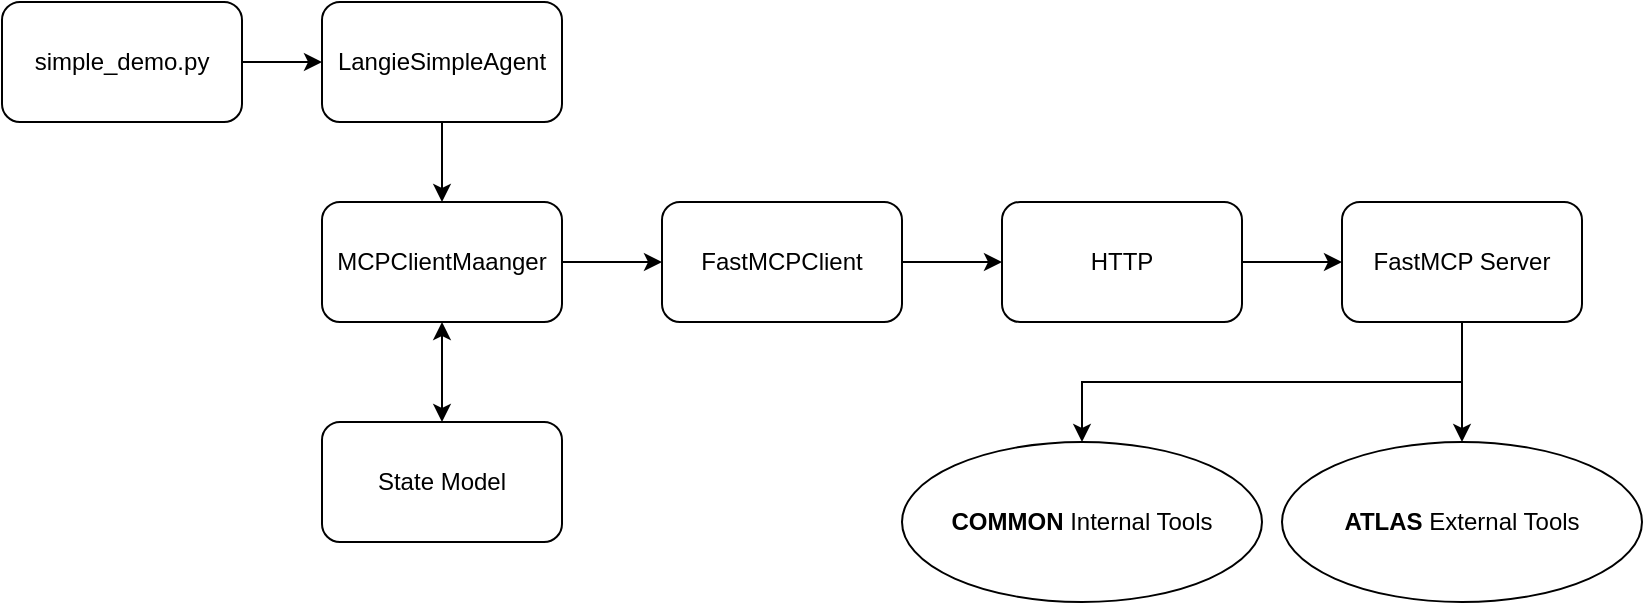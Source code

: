 <mxfile version="28.1.1">
  <diagram name="Page-1" id="TV0aQaLisHAarEsyN10_">
    <mxGraphModel dx="1048" dy="575" grid="1" gridSize="10" guides="1" tooltips="1" connect="1" arrows="1" fold="1" page="1" pageScale="1" pageWidth="850" pageHeight="1100" math="0" shadow="0">
      <root>
        <mxCell id="0" />
        <mxCell id="1" parent="0" />
        <mxCell id="g_IsIZJmFIKbilpampKu-15" style="edgeStyle=orthogonalEdgeStyle;rounded=0;orthogonalLoop=1;jettySize=auto;html=1;exitX=1;exitY=0.5;exitDx=0;exitDy=0;entryX=0;entryY=0.5;entryDx=0;entryDy=0;" edge="1" parent="1" source="g_IsIZJmFIKbilpampKu-1" target="g_IsIZJmFIKbilpampKu-2">
          <mxGeometry relative="1" as="geometry" />
        </mxCell>
        <mxCell id="g_IsIZJmFIKbilpampKu-1" value="simple_demo.py" style="rounded=1;whiteSpace=wrap;html=1;" vertex="1" parent="1">
          <mxGeometry y="120" width="120" height="60" as="geometry" />
        </mxCell>
        <mxCell id="g_IsIZJmFIKbilpampKu-16" style="edgeStyle=orthogonalEdgeStyle;rounded=0;orthogonalLoop=1;jettySize=auto;html=1;exitX=0.5;exitY=1;exitDx=0;exitDy=0;entryX=0.5;entryY=0;entryDx=0;entryDy=0;" edge="1" parent="1" source="g_IsIZJmFIKbilpampKu-2" target="g_IsIZJmFIKbilpampKu-3">
          <mxGeometry relative="1" as="geometry" />
        </mxCell>
        <mxCell id="g_IsIZJmFIKbilpampKu-2" value="LangieSimpleAgent" style="rounded=1;whiteSpace=wrap;html=1;" vertex="1" parent="1">
          <mxGeometry x="160" y="120" width="120" height="60" as="geometry" />
        </mxCell>
        <mxCell id="g_IsIZJmFIKbilpampKu-17" style="edgeStyle=orthogonalEdgeStyle;rounded=0;orthogonalLoop=1;jettySize=auto;html=1;exitX=1;exitY=0.5;exitDx=0;exitDy=0;entryX=0;entryY=0.5;entryDx=0;entryDy=0;" edge="1" parent="1" source="g_IsIZJmFIKbilpampKu-3" target="g_IsIZJmFIKbilpampKu-4">
          <mxGeometry relative="1" as="geometry" />
        </mxCell>
        <mxCell id="g_IsIZJmFIKbilpampKu-20" style="edgeStyle=orthogonalEdgeStyle;rounded=0;orthogonalLoop=1;jettySize=auto;html=1;exitX=0.5;exitY=1;exitDx=0;exitDy=0;entryX=0.5;entryY=0;entryDx=0;entryDy=0;startArrow=classic;startFill=1;" edge="1" parent="1" source="g_IsIZJmFIKbilpampKu-3" target="g_IsIZJmFIKbilpampKu-14">
          <mxGeometry relative="1" as="geometry" />
        </mxCell>
        <mxCell id="g_IsIZJmFIKbilpampKu-3" value="MCPClientMaanger" style="rounded=1;whiteSpace=wrap;html=1;" vertex="1" parent="1">
          <mxGeometry x="160" y="220" width="120" height="60" as="geometry" />
        </mxCell>
        <mxCell id="g_IsIZJmFIKbilpampKu-18" style="edgeStyle=orthogonalEdgeStyle;rounded=0;orthogonalLoop=1;jettySize=auto;html=1;exitX=1;exitY=0.5;exitDx=0;exitDy=0;entryX=0;entryY=0.5;entryDx=0;entryDy=0;" edge="1" parent="1" source="g_IsIZJmFIKbilpampKu-4" target="g_IsIZJmFIKbilpampKu-5">
          <mxGeometry relative="1" as="geometry" />
        </mxCell>
        <mxCell id="g_IsIZJmFIKbilpampKu-4" value="FastMCPClient" style="rounded=1;whiteSpace=wrap;html=1;" vertex="1" parent="1">
          <mxGeometry x="330" y="220" width="120" height="60" as="geometry" />
        </mxCell>
        <mxCell id="g_IsIZJmFIKbilpampKu-19" style="edgeStyle=orthogonalEdgeStyle;rounded=0;orthogonalLoop=1;jettySize=auto;html=1;entryX=0;entryY=0.5;entryDx=0;entryDy=0;" edge="1" parent="1" source="g_IsIZJmFIKbilpampKu-5" target="g_IsIZJmFIKbilpampKu-7">
          <mxGeometry relative="1" as="geometry">
            <mxPoint x="640" y="250" as="targetPoint" />
          </mxGeometry>
        </mxCell>
        <mxCell id="g_IsIZJmFIKbilpampKu-5" value="HTTP" style="rounded=1;whiteSpace=wrap;html=1;" vertex="1" parent="1">
          <mxGeometry x="500" y="220" width="120" height="60" as="geometry" />
        </mxCell>
        <mxCell id="g_IsIZJmFIKbilpampKu-11" style="edgeStyle=orthogonalEdgeStyle;rounded=0;orthogonalLoop=1;jettySize=auto;html=1;exitX=0.5;exitY=1;exitDx=0;exitDy=0;entryX=0.5;entryY=0;entryDx=0;entryDy=0;" edge="1" parent="1" source="g_IsIZJmFIKbilpampKu-7" target="g_IsIZJmFIKbilpampKu-8">
          <mxGeometry relative="1" as="geometry">
            <mxPoint x="630" y="320" as="targetPoint" />
          </mxGeometry>
        </mxCell>
        <mxCell id="g_IsIZJmFIKbilpampKu-13" style="edgeStyle=orthogonalEdgeStyle;rounded=0;orthogonalLoop=1;jettySize=auto;html=1;exitX=0.5;exitY=1;exitDx=0;exitDy=0;entryX=0.5;entryY=0;entryDx=0;entryDy=0;" edge="1" parent="1" source="g_IsIZJmFIKbilpampKu-7" target="g_IsIZJmFIKbilpampKu-12">
          <mxGeometry relative="1" as="geometry" />
        </mxCell>
        <mxCell id="g_IsIZJmFIKbilpampKu-7" value="FastMCP Server" style="rounded=1;whiteSpace=wrap;html=1;" vertex="1" parent="1">
          <mxGeometry x="670" y="220" width="120" height="60" as="geometry" />
        </mxCell>
        <mxCell id="g_IsIZJmFIKbilpampKu-8" value="&lt;b&gt;COMMON&lt;/b&gt; Internal Tools" style="ellipse;whiteSpace=wrap;html=1;rounded=1;" vertex="1" parent="1">
          <mxGeometry x="450" y="340" width="180" height="80" as="geometry" />
        </mxCell>
        <mxCell id="g_IsIZJmFIKbilpampKu-12" value="&lt;b&gt;ATLAS &lt;/b&gt;External Tools" style="ellipse;whiteSpace=wrap;html=1;rounded=1;" vertex="1" parent="1">
          <mxGeometry x="640" y="340" width="180" height="80" as="geometry" />
        </mxCell>
        <mxCell id="g_IsIZJmFIKbilpampKu-14" value="State Model" style="rounded=1;whiteSpace=wrap;html=1;" vertex="1" parent="1">
          <mxGeometry x="160" y="330" width="120" height="60" as="geometry" />
        </mxCell>
      </root>
    </mxGraphModel>
  </diagram>
</mxfile>
